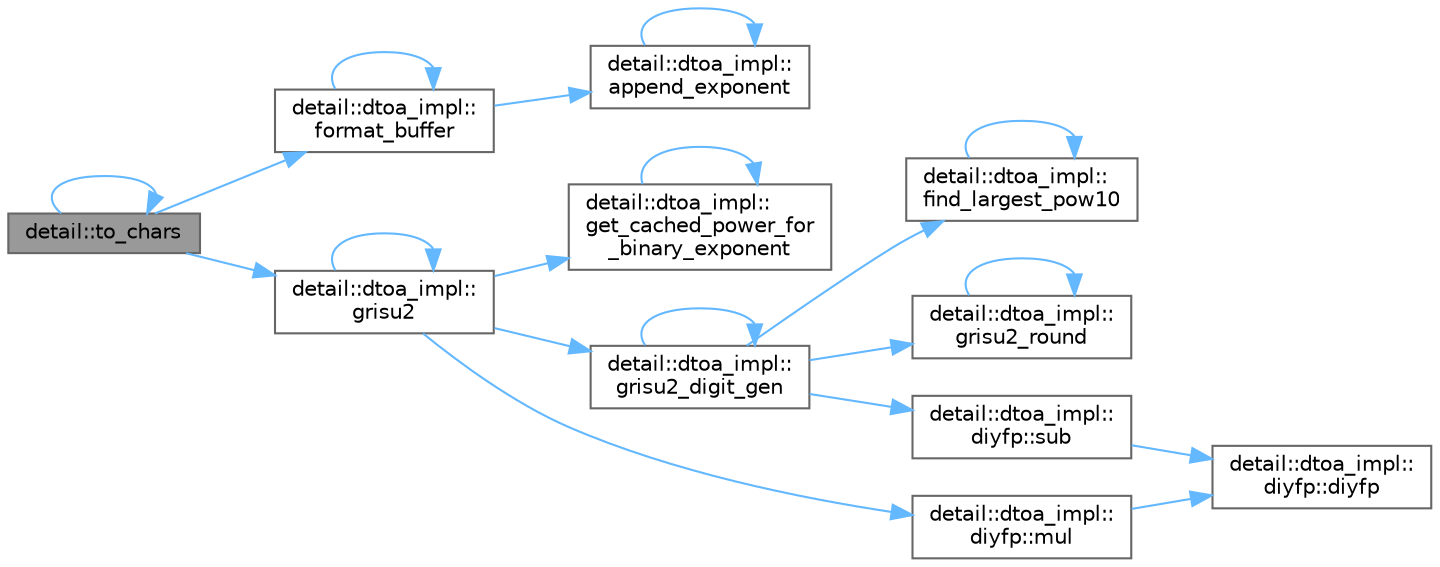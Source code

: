 digraph "detail::to_chars"
{
 // LATEX_PDF_SIZE
  bgcolor="transparent";
  edge [fontname=Helvetica,fontsize=10,labelfontname=Helvetica,labelfontsize=10];
  node [fontname=Helvetica,fontsize=10,shape=box,height=0.2,width=0.4];
  rankdir="LR";
  Node1 [id="Node000001",label="detail::to_chars",height=0.2,width=0.4,color="gray40", fillcolor="grey60", style="filled", fontcolor="black",tooltip="generates a decimal representation of the floating-point number value in [first, last)."];
  Node1 -> Node2 [id="edge20_Node000001_Node000002",color="steelblue1",style="solid",tooltip=" "];
  Node2 [id="Node000002",label="detail::dtoa_impl::\lformat_buffer",height=0.2,width=0.4,color="grey40", fillcolor="white", style="filled",URL="$namespacedetail_1_1dtoa__impl.html#afab91abfdd1cdf43cc2fcd5b9c4a7456",tooltip="prettify v = buf * 10^decimal_exponent"];
  Node2 -> Node3 [id="edge21_Node000002_Node000003",color="steelblue1",style="solid",tooltip=" "];
  Node3 [id="Node000003",label="detail::dtoa_impl::\lappend_exponent",height=0.2,width=0.4,color="grey40", fillcolor="white", style="filled",URL="$namespacedetail_1_1dtoa__impl.html#aec9f6655c3b629aeb0e8c887aea5da87",tooltip="appends a decimal representation of e to buf"];
  Node3 -> Node3 [id="edge22_Node000003_Node000003",color="steelblue1",style="solid",tooltip=" "];
  Node2 -> Node2 [id="edge23_Node000002_Node000002",color="steelblue1",style="solid",tooltip=" "];
  Node1 -> Node4 [id="edge24_Node000001_Node000004",color="steelblue1",style="solid",tooltip=" "];
  Node4 [id="Node000004",label="detail::dtoa_impl::\lgrisu2",height=0.2,width=0.4,color="grey40", fillcolor="white", style="filled",URL="$namespacedetail_1_1dtoa__impl.html#ad549352ed1a9676a092d143a2daa3dee",tooltip=" "];
  Node4 -> Node5 [id="edge25_Node000004_Node000005",color="steelblue1",style="solid",tooltip=" "];
  Node5 [id="Node000005",label="detail::dtoa_impl::\lget_cached_power_for\l_binary_exponent",height=0.2,width=0.4,color="grey40", fillcolor="white", style="filled",URL="$namespacedetail_1_1dtoa__impl.html#a29ae6574f6be09a5c8ab08da9a3f71b4",tooltip=" "];
  Node5 -> Node5 [id="edge26_Node000005_Node000005",color="steelblue1",style="solid",tooltip=" "];
  Node4 -> Node4 [id="edge27_Node000004_Node000004",color="steelblue1",style="solid",tooltip=" "];
  Node4 -> Node6 [id="edge28_Node000004_Node000006",color="steelblue1",style="solid",tooltip=" "];
  Node6 [id="Node000006",label="detail::dtoa_impl::\lgrisu2_digit_gen",height=0.2,width=0.4,color="grey40", fillcolor="white", style="filled",URL="$namespacedetail_1_1dtoa__impl.html#ae877aa13ab872c99a1c614e5e1524807",tooltip=" "];
  Node6 -> Node7 [id="edge29_Node000006_Node000007",color="steelblue1",style="solid",tooltip=" "];
  Node7 [id="Node000007",label="detail::dtoa_impl::\lfind_largest_pow10",height=0.2,width=0.4,color="grey40", fillcolor="white", style="filled",URL="$namespacedetail_1_1dtoa__impl.html#a04eb234a28617519974fc962cd4da666",tooltip=" "];
  Node7 -> Node7 [id="edge30_Node000007_Node000007",color="steelblue1",style="solid",tooltip=" "];
  Node6 -> Node6 [id="edge31_Node000006_Node000006",color="steelblue1",style="solid",tooltip=" "];
  Node6 -> Node8 [id="edge32_Node000006_Node000008",color="steelblue1",style="solid",tooltip=" "];
  Node8 [id="Node000008",label="detail::dtoa_impl::\lgrisu2_round",height=0.2,width=0.4,color="grey40", fillcolor="white", style="filled",URL="$namespacedetail_1_1dtoa__impl.html#a73a15efcb5c2157ea0e1375b98ef0e83",tooltip=" "];
  Node8 -> Node8 [id="edge33_Node000008_Node000008",color="steelblue1",style="solid",tooltip=" "];
  Node6 -> Node9 [id="edge34_Node000006_Node000009",color="steelblue1",style="solid",tooltip=" "];
  Node9 [id="Node000009",label="detail::dtoa_impl::\ldiyfp::sub",height=0.2,width=0.4,color="grey40", fillcolor="white", style="filled",URL="$structdetail_1_1dtoa__impl_1_1diyfp.html#a75142bace0b78b1e1433b1d35a7ff252",tooltip="returns x - y"];
  Node9 -> Node10 [id="edge35_Node000009_Node000010",color="steelblue1",style="solid",tooltip=" "];
  Node10 [id="Node000010",label="detail::dtoa_impl::\ldiyfp::diyfp",height=0.2,width=0.4,color="grey40", fillcolor="white", style="filled",URL="$structdetail_1_1dtoa__impl_1_1diyfp.html#a7c8377d2b931fcb3088d54c41b99c53b",tooltip=" "];
  Node4 -> Node11 [id="edge36_Node000004_Node000011",color="steelblue1",style="solid",tooltip=" "];
  Node11 [id="Node000011",label="detail::dtoa_impl::\ldiyfp::mul",height=0.2,width=0.4,color="grey40", fillcolor="white", style="filled",URL="$structdetail_1_1dtoa__impl_1_1diyfp.html#a046c61f2c13411677eedfb5b9b7a8226",tooltip="returns x * y"];
  Node11 -> Node10 [id="edge37_Node000011_Node000010",color="steelblue1",style="solid",tooltip=" "];
  Node1 -> Node1 [id="edge38_Node000001_Node000001",color="steelblue1",style="solid",tooltip=" "];
}
